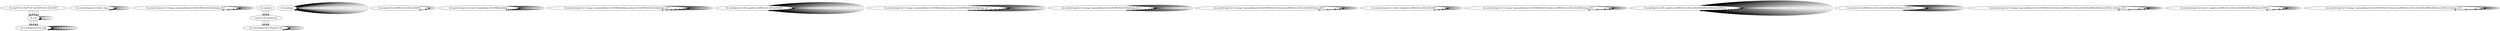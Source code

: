 digraph G {
	"vk.com" -> "vk.com"
	"vk.com" -> "vk.com/login?act=fb_sign"
	"vk.com" -> "vk.com"
	"vk.com" -> "vk.com/login?act=fb_sign"
	"vk.com" -> "vk.com"
	"vk.com" -> "vk.com/login?act=fb_sign"
	"vk.com" -> "vk.com"
	"vk.com" -> "vk.com/login?act=fb_sign"
	"vk.com" -> "vk.com"
	"vk.com" -> "vk.com/login?act=fb_sign"
	"vk.com/login?act=fb_sign" -> "vk.com/login?act=fb_sign"
	"vk.com/login?act=fb_sign" -> "vk.com/login?act=fb_sign"
	"vk.com/login?act=fb_sign" -> "vk.com/login?act=fb_sign"
	"vk.com/login?act=fb_sign" -> "vk.com/login?act=fb_sign"
	"vk.com/login?act=fb_sign" -> "vk.com/login?act=fb_sign"
	"vk.com/login?act=fb_sign" -> "vk.com/login?act=fb_sign"
	"vk.com/login?act=fb_sign" -> "vk.com/login?act=fb_sign"
	"vk.com/login?act=fb_sign" -> "vk.com/login?act=fb_sign"
	"vk.com/login?act=fb_sign" -> "vk.com/login?act=fb_sign"
	"vk.com/login?act=fb_sign" -> "vk.com/login?act=fb_sign"
	"vk.com/fv?to=%2F%3F_fm%3D1%26_fm2%3D1" -> "vk.com"
	"vk.com/fv?to=%2F%3F_fm%3D1%26_fm2%3D1" -> "vk.com"
	"vk.com/fv?to=%2F%3F_fm%3D1%26_fm2%3D1" -> "vk.com"
	"vk.com/fv?to=%2F%3F_fm%3D1%26_fm2%3D1" -> "vk.com"
	"vk.com/fv?to=%2F%3F_fm%3D1%26_fm2%3D1" -> "vk.com"
	"vk.com/fv?to=%2F%3F_fm%3D1%26_fm2%3D1" -> "vk.com"
	"vk.com/settings?act=select_lang" -> "vk.com/settings?act=select_lang"
	"vk.com/settings?act=select_lang" -> "vk.com/settings?act=select_lang"
	"vk.com/settings?act=select_lang" -> "vk.com/settings?act=select_lang"
	"vk.com/settings?act=select_lang" -> "vk.com/settings?act=select_lang"
	"vk.com/settings?act=select_lang" -> "vk.com/settings?act=select_lang"
	"vk.com/settings?act=select_lang" -> "vk.com/settings?act=select_lang"
	"vk.com/settings?act=change_regional&hash=d1b055ff5d4e543c4a&lang_id=1" -> "vk.com/settings?act=change_regional&hash=d1b055ff5d4e543c4a&lang_id=1"
	"vk.com/settings?act=change_regional&hash=d1b055ff5d4e543c4a&lang_id=1" -> "vk.com/settings?act=change_regional&hash=d1b055ff5d4e543c4a&lang_id=1"
	"vk.com/settings?act=change_regional&hash=d1b055ff5d4e543c4a&lang_id=1" -> "vk.com/settings?act=change_regional&hash=d1b055ff5d4e543c4a&lang_id=1"
	"vk.com/settings?act=change_regional&hash=d1b055ff5d4e543c4a&lang_id=1" -> "vk.com/settings?act=change_regional&hash=d1b055ff5d4e543c4a&lang_id=1"
	"vk.com/settings?act=change_regional&hash=d1b055ff5d4e543c4a&lang_id=1" -> "vk.com/settings?act=change_regional&hash=d1b055ff5d4e543c4a&lang_id=1"
	"vk.com/settings?act=change_regional&hash=d1b055ff5d4e543c4a&lang_id=1" -> "vk.com/settings?act=change_regional&hash=d1b055ff5d4e543c4a&lang_id=1"
	"vk.com/join" -> "connect.vk.com/promo"
	"vk.com/join" -> "connect.vk.com/promo"
	"vk.com/join" -> "connect.vk.com/promo"
	"vk.com/join" -> "connect.vk.com/promo"
	"connect.vk.com/promo" -> "vk.com/support?act=faqs&c=34"
	"connect.vk.com/promo" -> "vk.com/support?act=faqs&c=34"
	"connect.vk.com/promo" -> "vk.com/support?act=faqs&c=34"
	"connect.vk.com/promo" -> "vk.com/support?act=faqs&c=34"
	"vk.com/support?act=faqs&c=34" -> "vk.com/support?act=faqs&c=34"
	"vk.com/support?act=faqs&c=34" -> "vk.com/support?act=faqs&c=34"
	"vk.com/support?act=faqs&c=34" -> "vk.com/support?act=faqs&c=34"
	"vk.com/support?act=faqs&c=34" -> "vk.com/support?act=faqs&c=34"
	"vk.com/support?act=faqs&c=34" -> "vk.com/support?act=faqs&c=34"
	"vk.com/support?act=faqs&c=34" -> "vk.com/support?act=faqs&c=34"
	"vk.com/login" -> "vk.com/login"
	"vk.com/login" -> "vk.com/login"
	"vk.com/login" -> "vk.com/login"
	"vk.com/login" -> "vk.com/login"
	"vk.com/login" -> "vk.com/login"
	"vk.com/login" -> "vk.com/login"
	"vk.com/login" -> "vk.com/login"
	"vk.com/login" -> "vk.com/login"
	"vk.com/login" -> "vk.com/login"
	"vk.com/login" -> "vk.com/login"
	"vk.com/login" -> "vk.com/login"
	"vk.com/login" -> "vk.com/login"
	"vk.com/login" -> "vk.com/login"
	"vk.com/login" -> "vk.com/login"
	"vk.com/login" -> "vk.com/login"
	"vk.com/login" -> "vk.com/login"
	"vk.com/login" -> "vk.com/login"
	"vk.com/login" -> "vk.com/login"
	"vk.com/login" -> "vk.com/login"
	"vk.com/login" -> "vk.com/login"
	"vk.com/login" -> "vk.com/login"
	"vk.com/login" -> "vk.com/login"
	"vk.com/login" -> "vk.com/login"
	"vk.com/login" -> "vk.com/login"
	"vk.com/login" -> "vk.com/login"
	"vk.com/login" -> "vk.com/login"
	"vk.com/login" -> "vk.com/login"
	"vk.com/login" -> "vk.com/login"
	"vk.com/join?to=aHR0cDovL3ZrLmNvbS8-" -> "vk.com/join?to=aHR0cDovL3ZrLmNvbS8-"
	"vk.com/join?to=aHR0cDovL3ZrLmNvbS8-" -> "vk.com/join?to=aHR0cDovL3ZrLmNvbS8-"
	"vk.com/join?to=aHR0cDovL3ZrLmNvbS8-" -> "vk.com/join?to=aHR0cDovL3ZrLmNvbS8-"
	"vk.com/settings?act=select_lang&from=9318808am9pbg--" -> "vk.com/settings?act=select_lang&from=9318808am9pbg--"
	"vk.com/settings?act=select_lang&from=9318808am9pbg--" -> "vk.com/settings?act=select_lang&from=9318808am9pbg--"
	"vk.com/settings?act=select_lang&from=9318808am9pbg--" -> "vk.com/settings?act=select_lang&from=9318808am9pbg--"
	"vk.com/settings?act=select_lang&from=9318808am9pbg--" -> "vk.com/settings?act=select_lang&from=9318808am9pbg--"
	"vk.com/settings?act=select_lang&from=9318808am9pbg--" -> "vk.com/settings?act=select_lang&from=9318808am9pbg--"
	"vk.com/settings?act=select_lang&from=9318808am9pbg--" -> "vk.com/settings?act=select_lang&from=9318808am9pbg--"
	"vk.com/settings?act=select_lang&from=9318808am9pbg--" -> "vk.com/settings?act=select_lang&from=9318808am9pbg--"
	"vk.com/settings?act=select_lang&from=9318808am9pbg--" -> "vk.com/settings?act=select_lang&from=9318808am9pbg--"
	"vk.com/settings?act=select_lang&from=9318808am9pbg--" -> "vk.com/settings?act=select_lang&from=9318808am9pbg--"
	"vk.com/settings?act=select_lang&from=9318808am9pbg--" -> "vk.com/settings?act=select_lang&from=9318808am9pbg--"
	"vk.com/settings?act=change_regional&from=9318808am9pbg--&hash=d1b055ff5d4e543c4a&lang_id=3" -> "vk.com/settings?act=change_regional&from=9318808am9pbg--&hash=d1b055ff5d4e543c4a&lang_id=3"
	"vk.com/settings?act=change_regional&from=9318808am9pbg--&hash=d1b055ff5d4e543c4a&lang_id=3" -> "vk.com/settings?act=change_regional&from=9318808am9pbg--&hash=d1b055ff5d4e543c4a&lang_id=3"
	"vk.com/settings?act=change_regional&from=9318808am9pbg--&hash=d1b055ff5d4e543c4a&lang_id=3" -> "vk.com/settings?act=change_regional&from=9318808am9pbg--&hash=d1b055ff5d4e543c4a&lang_id=3"
	"vk.com/settings?act=change_regional&from=9318808am9pbg--&hash=d1b055ff5d4e543c4a&lang_id=3" -> "vk.com/settings?act=change_regional&from=9318808am9pbg--&hash=d1b055ff5d4e543c4a&lang_id=3"
	"vk.com/settings?act=change_regional&from=9318808am9pbg--&hash=d1b055ff5d4e543c4a&lang_id=3" -> "vk.com/settings?act=change_regional&from=9318808am9pbg--&hash=d1b055ff5d4e543c4a&lang_id=3"
	"vk.com/settings?act=change_regional&from=9318808am9pbg--&hash=d1b055ff5d4e543c4a&lang_id=3" -> "vk.com/settings?act=change_regional&from=9318808am9pbg--&hash=d1b055ff5d4e543c4a&lang_id=3"
	"vk.com/settings?act=change_regional&from=9318808am9pbg--&hash=d1b055ff5d4e543c4a&lang_id=3" -> "vk.com/settings?act=change_regional&from=9318808am9pbg--&hash=d1b055ff5d4e543c4a&lang_id=3"
	"vk.com/settings?act=change_regional&from=9318808am9pbg--&hash=d1b055ff5d4e543c4a&lang_id=3" -> "vk.com/settings?act=change_regional&from=9318808am9pbg--&hash=d1b055ff5d4e543c4a&lang_id=3"
	"vk.com/settings?act=change_regional&from=9318808am9pbg--&hash=d1b055ff5d4e543c4a&lang_id=3" -> "vk.com/settings?act=change_regional&from=9318808am9pbg--&hash=d1b055ff5d4e543c4a&lang_id=3"
	"vk.com/settings?act=change_regional&from=9318808am9pbg--&hash=d1b055ff5d4e543c4a&lang_id=3" -> "vk.com/settings?act=change_regional&from=9318808am9pbg--&hash=d1b055ff5d4e543c4a&lang_id=3"
	"vk.com/login?act=fb_sign&to=aHR0cDovL3ZrLmNvbS8-" -> "vk.com/login?act=fb_sign&to=aHR0cDovL3ZrLmNvbS8-"
	"vk.com/login?act=fb_sign&to=aHR0cDovL3ZrLmNvbS8-" -> "vk.com/login?act=fb_sign&to=aHR0cDovL3ZrLmNvbS8-"
	"vk.com/login?act=fb_sign&to=aHR0cDovL3ZrLmNvbS8-" -> "vk.com/login?act=fb_sign&to=aHR0cDovL3ZrLmNvbS8-"
	"vk.com/login?act=fb_sign&to=aHR0cDovL3ZrLmNvbS8-" -> "vk.com/login?act=fb_sign&to=aHR0cDovL3ZrLmNvbS8-"
	"vk.com/login?act=fb_sign&to=aHR0cDovL3ZrLmNvbS8-" -> "vk.com/login?act=fb_sign&to=aHR0cDovL3ZrLmNvbS8-"
	"vk.com/login?act=fb_sign&to=aHR0cDovL3ZrLmNvbS8-" -> "vk.com/login?act=fb_sign&to=aHR0cDovL3ZrLmNvbS8-"
	"vk.com/login?act=fb_sign&to=aHR0cDovL3ZrLmNvbS8-" -> "vk.com/login?act=fb_sign&to=aHR0cDovL3ZrLmNvbS8-"
	"vk.com/login?act=fb_sign&to=aHR0cDovL3ZrLmNvbS8-" -> "vk.com/login?act=fb_sign&to=aHR0cDovL3ZrLmNvbS8-"
	"vk.com/login?act=fb_sign&to=aHR0cDovL3ZrLmNvbS8-" -> "vk.com/login?act=fb_sign&to=aHR0cDovL3ZrLmNvbS8-"
	"vk.com/login?act=fb_sign&to=aHR0cDovL3ZrLmNvbS8-" -> "vk.com/login?act=fb_sign&to=aHR0cDovL3ZrLmNvbS8-"
	"vk.com/login?act=fb_sign&to=aHR0cDovL3ZrLmNvbS8-" -> "vk.com/login?act=fb_sign&to=aHR0cDovL3ZrLmNvbS8-"
	"vk.com/login?act=fb_sign&to=aHR0cDovL3ZrLmNvbS8-" -> "vk.com/login?act=fb_sign&to=aHR0cDovL3ZrLmNvbS8-"
	"vk.com/login?act=fb_sign&to=aHR0cDovL3ZrLmNvbS8-" -> "vk.com/login?act=fb_sign&to=aHR0cDovL3ZrLmNvbS8-"
	"vk.com/login?act=fb_sign&to=aHR0cDovL3ZrLmNvbS8-" -> "vk.com/login?act=fb_sign&to=aHR0cDovL3ZrLmNvbS8-"
	"vk.com/login?act=fb_sign&to=aHR0cDovL3ZrLmNvbS8-" -> "vk.com/login?act=fb_sign&to=aHR0cDovL3ZrLmNvbS8-"
	"vk.com/login?act=fb_sign&to=aHR0cDovL3ZrLmNvbS8-" -> "vk.com/login?act=fb_sign&to=aHR0cDovL3ZrLmNvbS8-"
	"vk.com/login?act=fb_sign&to=aHR0cDovL3ZrLmNvbS8-" -> "vk.com/login?act=fb_sign&to=aHR0cDovL3ZrLmNvbS8-"
	"vk.com/login?act=fb_sign&to=aHR0cDovL3ZrLmNvbS8-" -> "vk.com/login?act=fb_sign&to=aHR0cDovL3ZrLmNvbS8-"
	"vk.com/login?act=fb_sign&to=aHR0cDovL3ZrLmNvbS8-" -> "vk.com/login?act=fb_sign&to=aHR0cDovL3ZrLmNvbS8-"
	"vk.com/login?act=fb_sign&to=aHR0cDovL3ZrLmNvbS8-" -> "vk.com/login?act=fb_sign&to=aHR0cDovL3ZrLmNvbS8-"
	"vk.com/login?act=fb_sign&to=aHR0cDovL3ZrLmNvbS8-" -> "vk.com/login?act=fb_sign&to=aHR0cDovL3ZrLmNvbS8-"
	"vk.com/login?act=fb_sign&to=aHR0cDovL3ZrLmNvbS8-" -> "vk.com/login?act=fb_sign&to=aHR0cDovL3ZrLmNvbS8-"
	"vk.com/login?act=fb_sign&to=aHR0cDovL3ZrLmNvbS8-" -> "vk.com/login?act=fb_sign&to=aHR0cDovL3ZrLmNvbS8-"
	"vk.com/login?act=fb_sign&to=aHR0cDovL3ZrLmNvbS8-" -> "vk.com/login?act=fb_sign&to=aHR0cDovL3ZrLmNvbS8-"
	"vk.com/login?act=fb_sign&to=aHR0cDovL3ZrLmNvbS8-" -> "vk.com/login?act=fb_sign&to=aHR0cDovL3ZrLmNvbS8-"
	"vk.com/login?act=fb_sign&to=aHR0cDovL3ZrLmNvbS8-" -> "vk.com/login?act=fb_sign&to=aHR0cDovL3ZrLmNvbS8-"
	"vk.com/login?act=fb_sign&to=aHR0cDovL3ZrLmNvbS8-" -> "vk.com/login?act=fb_sign&to=aHR0cDovL3ZrLmNvbS8-"
	"vk.com/login?act=fb_sign&to=aHR0cDovL3ZrLmNvbS8-" -> "vk.com/login?act=fb_sign&to=aHR0cDovL3ZrLmNvbS8-"
	"vk.com/settings?act=change_regional&from=9318808am9pbg--&hash=d1b055ff5d4e543c4a&lang_id=1" -> "vk.com/settings?act=change_regional&from=9318808am9pbg--&hash=d1b055ff5d4e543c4a&lang_id=1"
	"vk.com/settings?act=change_regional&from=9318808am9pbg--&hash=d1b055ff5d4e543c4a&lang_id=1" -> "vk.com/settings?act=change_regional&from=9318808am9pbg--&hash=d1b055ff5d4e543c4a&lang_id=1"
	"vk.com/settings?act=change_regional&from=9318808am9pbg--&hash=d1b055ff5d4e543c4a&lang_id=1" -> "vk.com/settings?act=change_regional&from=9318808am9pbg--&hash=d1b055ff5d4e543c4a&lang_id=1"
	"vk.com/settings?act=change_regional&from=9318808am9pbg--&hash=d1b055ff5d4e543c4a&lang_id=1" -> "vk.com/settings?act=change_regional&from=9318808am9pbg--&hash=d1b055ff5d4e543c4a&lang_id=1"
	"vk.com/settings?act=change_regional&from=9318808am9pbg--&hash=d1b055ff5d4e543c4a&lang_id=1" -> "vk.com/settings?act=change_regional&from=9318808am9pbg--&hash=d1b055ff5d4e543c4a&lang_id=1"
	"vk.com/settings?act=change_regional&from=9318808am9pbg--&hash=d1b055ff5d4e543c4a&lang_id=1" -> "vk.com/settings?act=change_regional&from=9318808am9pbg--&hash=d1b055ff5d4e543c4a&lang_id=1"
	"vk.com/settings?act=change_regional&from=9318808am9pbg--&hash=d1b055ff5d4e543c4a&lang_id=1" -> "vk.com/settings?act=change_regional&from=9318808am9pbg--&hash=d1b055ff5d4e543c4a&lang_id=1"
	"vk.com/settings?act=change_regional&from=9318808am9pbg--&hash=d1b055ff5d4e543c4a&lang_id=1" -> "vk.com/settings?act=change_regional&from=9318808am9pbg--&hash=d1b055ff5d4e543c4a&lang_id=1"
	"vk.com/settings?act=change_regional&from=9318808am9pbg--&hash=d1b055ff5d4e543c4a&lang_id=1" -> "vk.com/settings?act=change_regional&from=9318808am9pbg--&hash=d1b055ff5d4e543c4a&lang_id=1"
	"vk.com/settings?act=change_regional&from=9318808am9pbg--&hash=d1b055ff5d4e543c4a&lang_id=1" -> "vk.com/settings?act=change_regional&from=9318808am9pbg--&hash=d1b055ff5d4e543c4a&lang_id=1"
	"vk.com/settings?act=change_regional&from=9318808am9pbg--&hash=d1b055ff5d4e543c4a&lang_id=1" -> "vk.com/settings?act=change_regional&from=9318808am9pbg--&hash=d1b055ff5d4e543c4a&lang_id=1"
	"vk.com/settings?act=change_regional&from=9318808am9pbg--&hash=d1b055ff5d4e543c4a&lang_id=1" -> "vk.com/settings?act=change_regional&from=9318808am9pbg--&hash=d1b055ff5d4e543c4a&lang_id=1"
	"vk.com/settings?act=change_regional&from=9318808am9pbg--&hash=d1b055ff5d4e543c4a&lang_id=1" -> "vk.com/settings?act=change_regional&from=9318808am9pbg--&hash=d1b055ff5d4e543c4a&lang_id=1"
	"vk.com/settings?act=change_regional&from=9318808am9pbg--&hash=d1b055ff5d4e543c4a&lang_id=1" -> "vk.com/settings?act=change_regional&from=9318808am9pbg--&hash=d1b055ff5d4e543c4a&lang_id=1"
	"vk.com/settings?act=change_regional&from=9318808am9pbg--&hash=d1b055ff5d4e543c4a&lang_id=1" -> "vk.com/settings?act=change_regional&from=9318808am9pbg--&hash=d1b055ff5d4e543c4a&lang_id=1"
	"vk.com/settings?act=change_regional&hash=d1b055ff5d4e543c4a&lang_id=3" -> "vk.com/settings?act=change_regional&hash=d1b055ff5d4e543c4a&lang_id=3"
	"vk.com/settings?act=change_regional&hash=d1b055ff5d4e543c4a&lang_id=3" -> "vk.com/settings?act=change_regional&hash=d1b055ff5d4e543c4a&lang_id=3"
	"vk.com/settings?act=change_regional&hash=d1b055ff5d4e543c4a&lang_id=3" -> "vk.com/settings?act=change_regional&hash=d1b055ff5d4e543c4a&lang_id=3"
	"vk.com/settings?act=change_regional&hash=d1b055ff5d4e543c4a&lang_id=3" -> "vk.com/settings?act=change_regional&hash=d1b055ff5d4e543c4a&lang_id=3"
	"vk.com/settings?act=change_regional&hash=d1b055ff5d4e543c4a&lang_id=3" -> "vk.com/settings?act=change_regional&hash=d1b055ff5d4e543c4a&lang_id=3"
	"vk.com/settings?act=change_regional&hash=d1b055ff5d4e543c4a&lang_id=3" -> "vk.com/settings?act=change_regional&hash=d1b055ff5d4e543c4a&lang_id=3"
	"vk.com/settings?act=change_regional&hash=d1b055ff5d4e543c4a&lang_id=3" -> "vk.com/settings?act=change_regional&hash=d1b055ff5d4e543c4a&lang_id=3"
	"vk.com/settings?act=change_regional&hash=d1b055ff5d4e543c4a&lang_id=3" -> "vk.com/settings?act=change_regional&hash=d1b055ff5d4e543c4a&lang_id=3"
	"vk.com/settings?act=change_regional&hash=d1b055ff5d4e543c4a&lang_id=3" -> "vk.com/settings?act=change_regional&hash=d1b055ff5d4e543c4a&lang_id=3"
	"vk.com/settings?act=change_regional&hash=d1b055ff5d4e543c4a&lang_id=3" -> "vk.com/settings?act=change_regional&hash=d1b055ff5d4e543c4a&lang_id=3"
	"vk.com/settings?act=change_regional&hash=d1b055ff5d4e543c4a&lang_id=3" -> "vk.com/settings?act=change_regional&hash=d1b055ff5d4e543c4a&lang_id=3"
	"vk.com/settings?act=change_regional&hash=d1b055ff5d4e543c4a&lang_id=3" -> "vk.com/settings?act=change_regional&hash=d1b055ff5d4e543c4a&lang_id=3"
	"vk.com/settings?act=change_regional&hash=d1b055ff5d4e543c4a&lang_id=3" -> "vk.com/settings?act=change_regional&hash=d1b055ff5d4e543c4a&lang_id=3"
	"vk.com/settings?act=change_regional&hash=d1b055ff5d4e543c4a&lang_id=3" -> "vk.com/settings?act=change_regional&hash=d1b055ff5d4e543c4a&lang_id=3"
	"vk.com/settings?act=change_regional&hash=d1b055ff5d4e543c4a&lang_id=3" -> "vk.com/settings?act=change_regional&hash=d1b055ff5d4e543c4a&lang_id=3"
	"vk.com/settings?act=change_regional&hash=d1b055ff5d4e543c4a&to=aHR0cDovL3ZrLmNvbS8-&lang_id=3" -> "vk.com/settings?act=change_regional&hash=d1b055ff5d4e543c4a&to=aHR0cDovL3ZrLmNvbS8-&lang_id=3"
	"vk.com/settings?act=change_regional&hash=d1b055ff5d4e543c4a&to=aHR0cDovL3ZrLmNvbS8-&lang_id=3" -> "vk.com/settings?act=change_regional&hash=d1b055ff5d4e543c4a&to=aHR0cDovL3ZrLmNvbS8-&lang_id=3"
	"vk.com/settings?act=change_regional&hash=d1b055ff5d4e543c4a&to=aHR0cDovL3ZrLmNvbS8-&lang_id=3" -> "vk.com/settings?act=change_regional&hash=d1b055ff5d4e543c4a&to=aHR0cDovL3ZrLmNvbS8-&lang_id=3"
	"vk.com/settings?act=change_regional&hash=d1b055ff5d4e543c4a&to=aHR0cDovL3ZrLmNvbS8-&lang_id=3" -> "vk.com/settings?act=change_regional&hash=d1b055ff5d4e543c4a&to=aHR0cDovL3ZrLmNvbS8-&lang_id=3"
	"vk.com/settings?act=change_regional&hash=d1b055ff5d4e543c4a&to=aHR0cDovL3ZrLmNvbS8-&lang_id=3" -> "vk.com/settings?act=change_regional&hash=d1b055ff5d4e543c4a&to=aHR0cDovL3ZrLmNvbS8-&lang_id=3"
	"vk.com/settings?act=change_regional&hash=d1b055ff5d4e543c4a&to=aHR0cDovL3ZrLmNvbS8-&lang_id=3" -> "vk.com/settings?act=change_regional&hash=d1b055ff5d4e543c4a&to=aHR0cDovL3ZrLmNvbS8-&lang_id=3"
	"vk.com/settings?act=select_lang&to=aHR0cDovL3ZrLmNvbS8-" -> "vk.com/settings?act=select_lang&to=aHR0cDovL3ZrLmNvbS8-"
	"vk.com/settings?act=select_lang&to=aHR0cDovL3ZrLmNvbS8-" -> "vk.com/settings?act=select_lang&to=aHR0cDovL3ZrLmNvbS8-"
	"vk.com/settings?act=select_lang&to=aHR0cDovL3ZrLmNvbS8-" -> "vk.com/settings?act=select_lang&to=aHR0cDovL3ZrLmNvbS8-"
	"vk.com/settings?act=select_lang&to=aHR0cDovL3ZrLmNvbS8-" -> "vk.com/settings?act=select_lang&to=aHR0cDovL3ZrLmNvbS8-"
	"vk.com/settings?act=select_lang&to=aHR0cDovL3ZrLmNvbS8-" -> "vk.com/settings?act=select_lang&to=aHR0cDovL3ZrLmNvbS8-"
	"vk.com/settings?act=select_lang&to=aHR0cDovL3ZrLmNvbS8-" -> "vk.com/settings?act=select_lang&to=aHR0cDovL3ZrLmNvbS8-"
	"vk.com/settings?act=change_regional&hash=d1b055ff5d4e543c4a&to=aHR0cDovL3ZrLmNvbS8-&lang_id=1" -> "vk.com/settings?act=change_regional&hash=d1b055ff5d4e543c4a&to=aHR0cDovL3ZrLmNvbS8-&lang_id=1"
	"vk.com/settings?act=change_regional&hash=d1b055ff5d4e543c4a&to=aHR0cDovL3ZrLmNvbS8-&lang_id=1" -> "vk.com/settings?act=change_regional&hash=d1b055ff5d4e543c4a&to=aHR0cDovL3ZrLmNvbS8-&lang_id=1"
	"vk.com/settings?act=change_regional&hash=d1b055ff5d4e543c4a&to=aHR0cDovL3ZrLmNvbS8-&lang_id=1" -> "vk.com/settings?act=change_regional&hash=d1b055ff5d4e543c4a&to=aHR0cDovL3ZrLmNvbS8-&lang_id=1"
	"vk.com/settings?act=change_regional&hash=d1b055ff5d4e543c4a&to=aHR0cDovL3ZrLmNvbS8-&lang_id=1" -> "vk.com/settings?act=change_regional&hash=d1b055ff5d4e543c4a&to=aHR0cDovL3ZrLmNvbS8-&lang_id=1"
	"vk.com/settings?act=change_regional&hash=d1b055ff5d4e543c4a&to=aHR0cDovL3ZrLmNvbS8-&lang_id=1" -> "vk.com/settings?act=change_regional&hash=d1b055ff5d4e543c4a&to=aHR0cDovL3ZrLmNvbS8-&lang_id=1"
	"vk.com/settings?act=change_regional&hash=d1b055ff5d4e543c4a&to=aHR0cDovL3ZrLmNvbS8-&lang_id=1" -> "vk.com/settings?act=change_regional&hash=d1b055ff5d4e543c4a&to=aHR0cDovL3ZrLmNvbS8-&lang_id=1"
	"vk.com/login?act=fb_sign&to=aHR0cDovL3ZrLmNvbS9odHRwOi8vdmsuY29tLw--" -> "vk.com/login?act=fb_sign&to=aHR0cDovL3ZrLmNvbS9odHRwOi8vdmsuY29tLw--"
	"vk.com/login?act=fb_sign&to=aHR0cDovL3ZrLmNvbS9odHRwOi8vdmsuY29tLw--" -> "vk.com/login?act=fb_sign&to=aHR0cDovL3ZrLmNvbS9odHRwOi8vdmsuY29tLw--"
	"vk.com/login?act=fb_sign&to=aHR0cDovL3ZrLmNvbS9odHRwOi8vdmsuY29tLw--" -> "vk.com/login?act=fb_sign&to=aHR0cDovL3ZrLmNvbS9odHRwOi8vdmsuY29tLw--"
	"vk.com/login?act=fb_sign&to=aHR0cDovL3ZrLmNvbS9odHRwOi8vdmsuY29tLw--" -> "vk.com/login?act=fb_sign&to=aHR0cDovL3ZrLmNvbS9odHRwOi8vdmsuY29tLw--"
	"vk.com/login?act=fb_sign&to=aHR0cDovL3ZrLmNvbS9odHRwOi8vdmsuY29tLw--" -> "vk.com/login?act=fb_sign&to=aHR0cDovL3ZrLmNvbS9odHRwOi8vdmsuY29tLw--"
	"vk.com/login?act=fb_sign&to=aHR0cDovL3ZrLmNvbS9odHRwOi8vdmsuY29tLw--" -> "vk.com/login?act=fb_sign&to=aHR0cDovL3ZrLmNvbS9odHRwOi8vdmsuY29tLw--"
	"vk.com/login?act=fb_sign&to=aHR0cDovL3ZrLmNvbS9odHRwOi8vdmsuY29tLw--" -> "vk.com/login?act=fb_sign&to=aHR0cDovL3ZrLmNvbS9odHRwOi8vdmsuY29tLw--"
	"vk.com/login?act=fb_sign&to=aHR0cDovL3ZrLmNvbS9odHRwOi8vdmsuY29tLw--" -> "vk.com/login?act=fb_sign&to=aHR0cDovL3ZrLmNvbS9odHRwOi8vdmsuY29tLw--"
	"vk.com/login?act=fb_sign&to=aHR0cDovL3ZrLmNvbS9odHRwOi8vdmsuY29tLw--" -> "vk.com/login?act=fb_sign&to=aHR0cDovL3ZrLmNvbS9odHRwOi8vdmsuY29tLw--"
	"vk.com/login?act=fb_sign&to=aHR0cDovL3ZrLmNvbS9odHRwOi8vdmsuY29tLw--" -> "vk.com/login?act=fb_sign&to=aHR0cDovL3ZrLmNvbS9odHRwOi8vdmsuY29tLw--"
	"vk.com/login?act=fb_sign&to=aHR0cDovL3ZrLmNvbS9odHRwOi8vdmsuY29tLw--" -> "vk.com/login?act=fb_sign&to=aHR0cDovL3ZrLmNvbS9odHRwOi8vdmsuY29tLw--"
	"vk.com/login?act=fb_sign&to=aHR0cDovL3ZrLmNvbS9odHRwOi8vdmsuY29tLw--" -> "vk.com/login?act=fb_sign&to=aHR0cDovL3ZrLmNvbS9odHRwOi8vdmsuY29tLw--"
	"vk.com/login?act=fb_sign&to=aHR0cDovL3ZrLmNvbS9odHRwOi8vdmsuY29tLw--" -> "vk.com/login?act=fb_sign&to=aHR0cDovL3ZrLmNvbS9odHRwOi8vdmsuY29tLw--"
	"vk.com/login?act=fb_sign&to=aHR0cDovL3ZrLmNvbS9odHRwOi8vdmsuY29tLw--" -> "vk.com/login?act=fb_sign&to=aHR0cDovL3ZrLmNvbS9odHRwOi8vdmsuY29tLw--"
	"vk.com/login?act=fb_sign&to=aHR0cDovL3ZrLmNvbS9odHRwOi8vdmsuY29tLw--" -> "vk.com/login?act=fb_sign&to=aHR0cDovL3ZrLmNvbS9odHRwOi8vdmsuY29tLw--"
	"vk.com/login?act=fb_sign&to=aHR0cDovL3ZrLmNvbS9odHRwOi8vdmsuY29tLw--" -> "vk.com/login?act=fb_sign&to=aHR0cDovL3ZrLmNvbS9odHRwOi8vdmsuY29tLw--"
	"vk.com/login?act=fb_sign&to=aHR0cDovL3ZrLmNvbS9odHRwOi8vdmsuY29tLw--" -> "vk.com/login?act=fb_sign&to=aHR0cDovL3ZrLmNvbS9odHRwOi8vdmsuY29tLw--"
	"vk.com/login?act=fb_sign&to=aHR0cDovL3ZrLmNvbS9odHRwOi8vdmsuY29tLw--" -> "vk.com/login?act=fb_sign&to=aHR0cDovL3ZrLmNvbS9odHRwOi8vdmsuY29tLw--"
	"vk.com/login?act=fb_sign&to=aHR0cDovL3ZrLmNvbS9odHRwOi8vdmsuY29tLw--" -> "vk.com/login?act=fb_sign&to=aHR0cDovL3ZrLmNvbS9odHRwOi8vdmsuY29tLw--"
	"vk.com/login?act=fb_sign&to=aHR0cDovL3ZrLmNvbS9odHRwOi8vdmsuY29tLw--" -> "vk.com/login?act=fb_sign&to=aHR0cDovL3ZrLmNvbS9odHRwOi8vdmsuY29tLw--"
	"vk.com/login?act=fb_sign&to=aHR0cDovL3ZrLmNvbS9odHRwOi8vdmsuY29tLw--" -> "vk.com/login?act=fb_sign&to=aHR0cDovL3ZrLmNvbS9odHRwOi8vdmsuY29tLw--"
	"vk.com/login?act=fb_sign&to=aHR0cDovL3ZrLmNvbS9odHRwOi8vdmsuY29tLw--" -> "vk.com/login?act=fb_sign&to=aHR0cDovL3ZrLmNvbS9odHRwOi8vdmsuY29tLw--"
	"vk.com/login?act=fb_sign&to=aHR0cDovL3ZrLmNvbS9odHRwOi8vdmsuY29tLw--" -> "vk.com/login?act=fb_sign&to=aHR0cDovL3ZrLmNvbS9odHRwOi8vdmsuY29tLw--"
	"vk.com/login?act=fb_sign&to=aHR0cDovL3ZrLmNvbS9odHRwOi8vdmsuY29tLw--" -> "vk.com/login?act=fb_sign&to=aHR0cDovL3ZrLmNvbS9odHRwOi8vdmsuY29tLw--"
	"vk.com/login?act=fb_sign&to=aHR0cDovL3ZrLmNvbS9odHRwOi8vdmsuY29tLw--" -> "vk.com/login?act=fb_sign&to=aHR0cDovL3ZrLmNvbS9odHRwOi8vdmsuY29tLw--"
	"vk.com/login?act=fb_sign&to=aHR0cDovL3ZrLmNvbS9odHRwOi8vdmsuY29tLw--" -> "vk.com/login?act=fb_sign&to=aHR0cDovL3ZrLmNvbS9odHRwOi8vdmsuY29tLw--"
	"vk.com/login?act=fb_sign&to=aHR0cDovL3ZrLmNvbS9odHRwOi8vdmsuY29tLw--" -> "vk.com/login?act=fb_sign&to=aHR0cDovL3ZrLmNvbS9odHRwOi8vdmsuY29tLw--"
	"vk.com/login?act=fb_sign&to=aHR0cDovL3ZrLmNvbS9odHRwOi8vdmsuY29tLw--" -> "vk.com/login?act=fb_sign&to=aHR0cDovL3ZrLmNvbS9odHRwOi8vdmsuY29tLw--"
	"vk.com/login?act=fb_sign&to=aHR0cDovL3ZrLmNvbS9odHRwOi8vdmsuY29tLw--" -> "vk.com/login?act=fb_sign&to=aHR0cDovL3ZrLmNvbS9odHRwOi8vdmsuY29tLw--"
	"vk.com/login?act=fb_sign&to=aHR0cDovL3ZrLmNvbS9odHRwOi8vdmsuY29tLw--" -> "vk.com/login?act=fb_sign&to=aHR0cDovL3ZrLmNvbS9odHRwOi8vdmsuY29tLw--"
	"vk.com/login?act=fb_sign&to=aHR0cDovL3ZrLmNvbS9odHRwOi8vdmsuY29tLw--" -> "vk.com/login?act=fb_sign&to=aHR0cDovL3ZrLmNvbS9odHRwOi8vdmsuY29tLw--"
	"vk.com/login?act=fb_sign&to=aHR0cDovL3ZrLmNvbS9odHRwOi8vdmsuY29tLw--" -> "vk.com/login?act=fb_sign&to=aHR0cDovL3ZrLmNvbS9odHRwOi8vdmsuY29tLw--"
	"vk.com/login?act=fb_sign&to=aHR0cDovL3ZrLmNvbS9odHRwOi8vdmsuY29tLw--" -> "vk.com/login?act=fb_sign&to=aHR0cDovL3ZrLmNvbS9odHRwOi8vdmsuY29tLw--"
	"vk.com/login?act=fb_sign&to=aHR0cDovL3ZrLmNvbS9odHRwOi8vdmsuY29tLw--" -> "vk.com/login?act=fb_sign&to=aHR0cDovL3ZrLmNvbS9odHRwOi8vdmsuY29tLw--"
	"vk.com/login?act=fb_sign&to=aHR0cDovL3ZrLmNvbS9odHRwOi8vdmsuY29tLw--" -> "vk.com/login?act=fb_sign&to=aHR0cDovL3ZrLmNvbS9odHRwOi8vdmsuY29tLw--"
	"vk.com/login?act=fb_sign&to=aHR0cDovL3ZrLmNvbS9odHRwOi8vdmsuY29tLw--" -> "vk.com/login?act=fb_sign&to=aHR0cDovL3ZrLmNvbS9odHRwOi8vdmsuY29tLw--"
	"vk.com/join?to=aHR0cDovL3ZrLmNvbS9odHRwOi8vdmsuY29tLw--" -> "vk.com/join?to=aHR0cDovL3ZrLmNvbS9odHRwOi8vdmsuY29tLw--"
	"vk.com/join?to=aHR0cDovL3ZrLmNvbS9odHRwOi8vdmsuY29tLw--" -> "vk.com/join?to=aHR0cDovL3ZrLmNvbS9odHRwOi8vdmsuY29tLw--"
	"vk.com/join?to=aHR0cDovL3ZrLmNvbS9odHRwOi8vdmsuY29tLw--" -> "vk.com/join?to=aHR0cDovL3ZrLmNvbS9odHRwOi8vdmsuY29tLw--"
	"vk.com/join?to=aHR0cDovL3ZrLmNvbS9odHRwOi8vdmsuY29tLw--" -> "vk.com/join?to=aHR0cDovL3ZrLmNvbS9odHRwOi8vdmsuY29tLw--"
	"vk.com/join?to=aHR0cDovL3ZrLmNvbS9odHRwOi8vdmsuY29tLw--" -> "vk.com/join?to=aHR0cDovL3ZrLmNvbS9odHRwOi8vdmsuY29tLw--"
	"vk.com/join?to=aHR0cDovL3ZrLmNvbS9odHRwOi8vdmsuY29tLw--" -> "vk.com/join?to=aHR0cDovL3ZrLmNvbS9odHRwOi8vdmsuY29tLw--"
	"vk.com/join?to=aHR0cDovL3ZrLmNvbS9odHRwOi8vdmsuY29tLw--" -> "vk.com/join?to=aHR0cDovL3ZrLmNvbS9odHRwOi8vdmsuY29tLw--"
	"vk.com/join?to=aHR0cDovL3ZrLmNvbS9odHRwOi8vdmsuY29tLw--" -> "vk.com/join?to=aHR0cDovL3ZrLmNvbS9odHRwOi8vdmsuY29tLw--"
	"vk.com/join?to=aHR0cDovL3ZrLmNvbS9odHRwOi8vdmsuY29tLw--" -> "vk.com/join?to=aHR0cDovL3ZrLmNvbS9odHRwOi8vdmsuY29tLw--"
	"vk.com/join?to=aHR0cDovL3ZrLmNvbS9odHRwOi8vdmsuY29tLw--" -> "vk.com/join?to=aHR0cDovL3ZrLmNvbS9odHRwOi8vdmsuY29tLw--"
	"vk.com/join?to=aHR0cDovL3ZrLmNvbS9odHRwOi8vdmsuY29tLw--" -> "vk.com/join?to=aHR0cDovL3ZrLmNvbS9odHRwOi8vdmsuY29tLw--"
	"vk.com/join?to=aHR0cDovL3ZrLmNvbS9odHRwOi8vdmsuY29tLw--" -> "vk.com/join?to=aHR0cDovL3ZrLmNvbS9odHRwOi8vdmsuY29tLw--"
	"vk.com/join?to=aHR0cDovL3ZrLmNvbS9odHRwOi8vdmsuY29tLw--" -> "vk.com/join?to=aHR0cDovL3ZrLmNvbS9odHRwOi8vdmsuY29tLw--"
	"vk.com/join?to=aHR0cDovL3ZrLmNvbS9odHRwOi8vdmsuY29tLw--" -> "vk.com/join?to=aHR0cDovL3ZrLmNvbS9odHRwOi8vdmsuY29tLw--"
	"vk.com/join?to=aHR0cDovL3ZrLmNvbS9odHRwOi8vdmsuY29tLw--" -> "vk.com/join?to=aHR0cDovL3ZrLmNvbS9odHRwOi8vdmsuY29tLw--"
	"vk.com/settings?act=change_regional&hash=d1b055ff5d4e543c4a&to=aHR0cDovL3ZrLmNvbS9odHRwOi8vdmsuY29tLw--&lang_id=3" -> "vk.com/settings?act=change_regional&hash=d1b055ff5d4e543c4a&to=aHR0cDovL3ZrLmNvbS9odHRwOi8vdmsuY29tLw--&lang_id=3"
	"vk.com/settings?act=change_regional&hash=d1b055ff5d4e543c4a&to=aHR0cDovL3ZrLmNvbS9odHRwOi8vdmsuY29tLw--&lang_id=3" -> "vk.com/settings?act=change_regional&hash=d1b055ff5d4e543c4a&to=aHR0cDovL3ZrLmNvbS9odHRwOi8vdmsuY29tLw--&lang_id=3"
	"vk.com/settings?act=change_regional&hash=d1b055ff5d4e543c4a&to=aHR0cDovL3ZrLmNvbS9odHRwOi8vdmsuY29tLw--&lang_id=3" -> "vk.com/settings?act=change_regional&hash=d1b055ff5d4e543c4a&to=aHR0cDovL3ZrLmNvbS9odHRwOi8vdmsuY29tLw--&lang_id=3"
	"vk.com/settings?act=change_regional&hash=d1b055ff5d4e543c4a&to=aHR0cDovL3ZrLmNvbS9odHRwOi8vdmsuY29tLw--&lang_id=3" -> "vk.com/settings?act=change_regional&hash=d1b055ff5d4e543c4a&to=aHR0cDovL3ZrLmNvbS9odHRwOi8vdmsuY29tLw--&lang_id=3"
	"vk.com/settings?act=change_regional&hash=d1b055ff5d4e543c4a&to=aHR0cDovL3ZrLmNvbS9odHRwOi8vdmsuY29tLw--&lang_id=3" -> "vk.com/settings?act=change_regional&hash=d1b055ff5d4e543c4a&to=aHR0cDovL3ZrLmNvbS9odHRwOi8vdmsuY29tLw--&lang_id=3"
	"vk.com/settings?act=change_regional&hash=d1b055ff5d4e543c4a&to=aHR0cDovL3ZrLmNvbS9odHRwOi8vdmsuY29tLw--&lang_id=3" -> "vk.com/settings?act=change_regional&hash=d1b055ff5d4e543c4a&to=aHR0cDovL3ZrLmNvbS9odHRwOi8vdmsuY29tLw--&lang_id=3"
	"vk.com/settings?act=select_lang&to=aHR0cDovL3ZrLmNvbS9odHRwOi8vdmsuY29tLw--" -> "vk.com/settings?act=select_lang&to=aHR0cDovL3ZrLmNvbS9odHRwOi8vdmsuY29tLw--"
	"vk.com/settings?act=select_lang&to=aHR0cDovL3ZrLmNvbS9odHRwOi8vdmsuY29tLw--" -> "vk.com/settings?act=select_lang&to=aHR0cDovL3ZrLmNvbS9odHRwOi8vdmsuY29tLw--"
	"vk.com/settings?act=select_lang&to=aHR0cDovL3ZrLmNvbS9odHRwOi8vdmsuY29tLw--" -> "vk.com/settings?act=select_lang&to=aHR0cDovL3ZrLmNvbS9odHRwOi8vdmsuY29tLw--"
	"vk.com/settings?act=select_lang&to=aHR0cDovL3ZrLmNvbS9odHRwOi8vdmsuY29tLw--" -> "vk.com/settings?act=select_lang&to=aHR0cDovL3ZrLmNvbS9odHRwOi8vdmsuY29tLw--"
	"vk.com/settings?act=select_lang&to=aHR0cDovL3ZrLmNvbS9odHRwOi8vdmsuY29tLw--" -> "vk.com/settings?act=select_lang&to=aHR0cDovL3ZrLmNvbS9odHRwOi8vdmsuY29tLw--"
	"vk.com/settings?act=select_lang&to=aHR0cDovL3ZrLmNvbS9odHRwOi8vdmsuY29tLw--" -> "vk.com/settings?act=select_lang&to=aHR0cDovL3ZrLmNvbS9odHRwOi8vdmsuY29tLw--"
	"vk.com/settings?act=change_regional&hash=d1b055ff5d4e543c4a&to=aHR0cDovL3ZrLmNvbS9odHRwOi8vdmsuY29tLw--&lang_id=1" -> "vk.com/settings?act=change_regional&hash=d1b055ff5d4e543c4a&to=aHR0cDovL3ZrLmNvbS9odHRwOi8vdmsuY29tLw--&lang_id=1"
	"vk.com/settings?act=change_regional&hash=d1b055ff5d4e543c4a&to=aHR0cDovL3ZrLmNvbS9odHRwOi8vdmsuY29tLw--&lang_id=1" -> "vk.com/settings?act=change_regional&hash=d1b055ff5d4e543c4a&to=aHR0cDovL3ZrLmNvbS9odHRwOi8vdmsuY29tLw--&lang_id=1"
	"vk.com/settings?act=change_regional&hash=d1b055ff5d4e543c4a&to=aHR0cDovL3ZrLmNvbS9odHRwOi8vdmsuY29tLw--&lang_id=1" -> "vk.com/settings?act=change_regional&hash=d1b055ff5d4e543c4a&to=aHR0cDovL3ZrLmNvbS9odHRwOi8vdmsuY29tLw--&lang_id=1"
	"vk.com/settings?act=change_regional&hash=d1b055ff5d4e543c4a&to=aHR0cDovL3ZrLmNvbS9odHRwOi8vdmsuY29tLw--&lang_id=1" -> "vk.com/settings?act=change_regional&hash=d1b055ff5d4e543c4a&to=aHR0cDovL3ZrLmNvbS9odHRwOi8vdmsuY29tLw--&lang_id=1"
	"vk.com/settings?act=change_regional&hash=d1b055ff5d4e543c4a&to=aHR0cDovL3ZrLmNvbS9odHRwOi8vdmsuY29tLw--&lang_id=1" -> "vk.com/settings?act=change_regional&hash=d1b055ff5d4e543c4a&to=aHR0cDovL3ZrLmNvbS9odHRwOi8vdmsuY29tLw--&lang_id=1"
	"vk.com/settings?act=change_regional&hash=d1b055ff5d4e543c4a&to=aHR0cDovL3ZrLmNvbS9odHRwOi8vdmsuY29tLw--&lang_id=1" -> "vk.com/settings?act=change_regional&hash=d1b055ff5d4e543c4a&to=aHR0cDovL3ZrLmNvbS9odHRwOi8vdmsuY29tLw--&lang_id=1"
}

